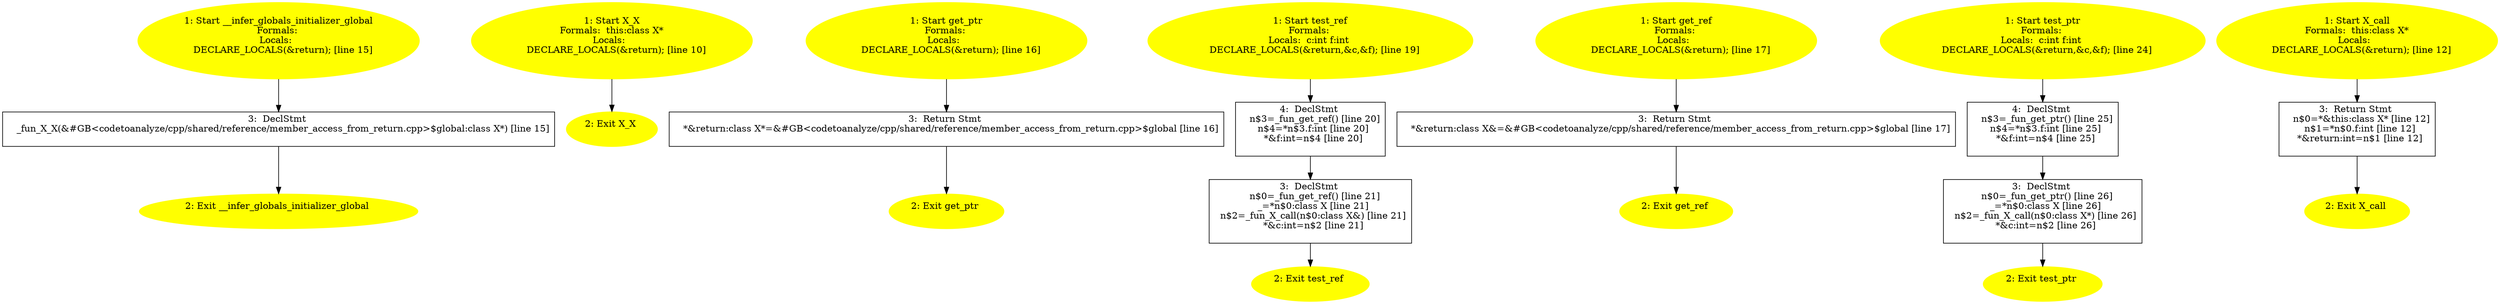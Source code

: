 /* @generated */
digraph iCFG {
"__infer_globals_initializer_global.bdc08c089842ce08b974b22a75daf78e_3" [label="3:  DeclStmt \n   _fun_X_X(&#GB<codetoanalyze/cpp/shared/reference/member_access_from_return.cpp>$global:class X*) [line 15]\n " shape="box"]
	

	 "__infer_globals_initializer_global.bdc08c089842ce08b974b22a75daf78e_3" -> "__infer_globals_initializer_global.bdc08c089842ce08b974b22a75daf78e_2" ;
"__infer_globals_initializer_global.bdc08c089842ce08b974b22a75daf78e_2" [label="2: Exit __infer_globals_initializer_global \n  " color=yellow style=filled]
	

"__infer_globals_initializer_global.bdc08c089842ce08b974b22a75daf78e_1" [label="1: Start __infer_globals_initializer_global\nFormals: \nLocals:  \n   DECLARE_LOCALS(&return); [line 15]\n " color=yellow style=filled]
	

	 "__infer_globals_initializer_global.bdc08c089842ce08b974b22a75daf78e_1" -> "__infer_globals_initializer_global.bdc08c089842ce08b974b22a75daf78e_3" ;
"X_X{_ZN1XC1Ev}.dbc1390b15606562094682699e12caba_2" [label="2: Exit X_X \n  " color=yellow style=filled]
	

"X_X{_ZN1XC1Ev}.dbc1390b15606562094682699e12caba_1" [label="1: Start X_X\nFormals:  this:class X*\nLocals:  \n   DECLARE_LOCALS(&return); [line 10]\n " color=yellow style=filled]
	

	 "X_X{_ZN1XC1Ev}.dbc1390b15606562094682699e12caba_1" -> "X_X{_ZN1XC1Ev}.dbc1390b15606562094682699e12caba_2" ;
"get_ptr{d41d8cd98f00b204e9800998ecf8427e_Z7get_ptrv}.79c23fccc4af78490d3b790f3bfe4b4b_3" [label="3:  Return Stmt \n   *&return:class X*=&#GB<codetoanalyze/cpp/shared/reference/member_access_from_return.cpp>$global [line 16]\n " shape="box"]
	

	 "get_ptr{d41d8cd98f00b204e9800998ecf8427e_Z7get_ptrv}.79c23fccc4af78490d3b790f3bfe4b4b_3" -> "get_ptr{d41d8cd98f00b204e9800998ecf8427e_Z7get_ptrv}.79c23fccc4af78490d3b790f3bfe4b4b_2" ;
"get_ptr{d41d8cd98f00b204e9800998ecf8427e_Z7get_ptrv}.79c23fccc4af78490d3b790f3bfe4b4b_2" [label="2: Exit get_ptr \n  " color=yellow style=filled]
	

"get_ptr{d41d8cd98f00b204e9800998ecf8427e_Z7get_ptrv}.79c23fccc4af78490d3b790f3bfe4b4b_1" [label="1: Start get_ptr\nFormals: \nLocals:  \n   DECLARE_LOCALS(&return); [line 16]\n " color=yellow style=filled]
	

	 "get_ptr{d41d8cd98f00b204e9800998ecf8427e_Z7get_ptrv}.79c23fccc4af78490d3b790f3bfe4b4b_1" -> "get_ptr{d41d8cd98f00b204e9800998ecf8427e_Z7get_ptrv}.79c23fccc4af78490d3b790f3bfe4b4b_3" ;
"test_ref{d41d8cd98f00b204e9800998ecf8427e_Z8test_refv}.00ae903ec76106232cfb760d7c58e99e_4" [label="4:  DeclStmt \n   n$3=_fun_get_ref() [line 20]\n  n$4=*n$3.f:int [line 20]\n  *&f:int=n$4 [line 20]\n " shape="box"]
	

	 "test_ref{d41d8cd98f00b204e9800998ecf8427e_Z8test_refv}.00ae903ec76106232cfb760d7c58e99e_4" -> "test_ref{d41d8cd98f00b204e9800998ecf8427e_Z8test_refv}.00ae903ec76106232cfb760d7c58e99e_3" ;
"test_ref{d41d8cd98f00b204e9800998ecf8427e_Z8test_refv}.00ae903ec76106232cfb760d7c58e99e_3" [label="3:  DeclStmt \n   n$0=_fun_get_ref() [line 21]\n  _=*n$0:class X [line 21]\n  n$2=_fun_X_call(n$0:class X&) [line 21]\n  *&c:int=n$2 [line 21]\n " shape="box"]
	

	 "test_ref{d41d8cd98f00b204e9800998ecf8427e_Z8test_refv}.00ae903ec76106232cfb760d7c58e99e_3" -> "test_ref{d41d8cd98f00b204e9800998ecf8427e_Z8test_refv}.00ae903ec76106232cfb760d7c58e99e_2" ;
"test_ref{d41d8cd98f00b204e9800998ecf8427e_Z8test_refv}.00ae903ec76106232cfb760d7c58e99e_2" [label="2: Exit test_ref \n  " color=yellow style=filled]
	

"test_ref{d41d8cd98f00b204e9800998ecf8427e_Z8test_refv}.00ae903ec76106232cfb760d7c58e99e_1" [label="1: Start test_ref\nFormals: \nLocals:  c:int f:int \n   DECLARE_LOCALS(&return,&c,&f); [line 19]\n " color=yellow style=filled]
	

	 "test_ref{d41d8cd98f00b204e9800998ecf8427e_Z8test_refv}.00ae903ec76106232cfb760d7c58e99e_1" -> "test_ref{d41d8cd98f00b204e9800998ecf8427e_Z8test_refv}.00ae903ec76106232cfb760d7c58e99e_4" ;
"get_ref{d41d8cd98f00b204e9800998ecf8427e_Z7get_refv}.bbbf241bd8d761aafd6f3adea16247b8_3" [label="3:  Return Stmt \n   *&return:class X&=&#GB<codetoanalyze/cpp/shared/reference/member_access_from_return.cpp>$global [line 17]\n " shape="box"]
	

	 "get_ref{d41d8cd98f00b204e9800998ecf8427e_Z7get_refv}.bbbf241bd8d761aafd6f3adea16247b8_3" -> "get_ref{d41d8cd98f00b204e9800998ecf8427e_Z7get_refv}.bbbf241bd8d761aafd6f3adea16247b8_2" ;
"get_ref{d41d8cd98f00b204e9800998ecf8427e_Z7get_refv}.bbbf241bd8d761aafd6f3adea16247b8_2" [label="2: Exit get_ref \n  " color=yellow style=filled]
	

"get_ref{d41d8cd98f00b204e9800998ecf8427e_Z7get_refv}.bbbf241bd8d761aafd6f3adea16247b8_1" [label="1: Start get_ref\nFormals: \nLocals:  \n   DECLARE_LOCALS(&return); [line 17]\n " color=yellow style=filled]
	

	 "get_ref{d41d8cd98f00b204e9800998ecf8427e_Z7get_refv}.bbbf241bd8d761aafd6f3adea16247b8_1" -> "get_ref{d41d8cd98f00b204e9800998ecf8427e_Z7get_refv}.bbbf241bd8d761aafd6f3adea16247b8_3" ;
"test_ptr{d41d8cd98f00b204e9800998ecf8427e_Z8test_ptrv}.54501b574aafef92905574577880c5c8_4" [label="4:  DeclStmt \n   n$3=_fun_get_ptr() [line 25]\n  n$4=*n$3.f:int [line 25]\n  *&f:int=n$4 [line 25]\n " shape="box"]
	

	 "test_ptr{d41d8cd98f00b204e9800998ecf8427e_Z8test_ptrv}.54501b574aafef92905574577880c5c8_4" -> "test_ptr{d41d8cd98f00b204e9800998ecf8427e_Z8test_ptrv}.54501b574aafef92905574577880c5c8_3" ;
"test_ptr{d41d8cd98f00b204e9800998ecf8427e_Z8test_ptrv}.54501b574aafef92905574577880c5c8_3" [label="3:  DeclStmt \n   n$0=_fun_get_ptr() [line 26]\n  _=*n$0:class X [line 26]\n  n$2=_fun_X_call(n$0:class X*) [line 26]\n  *&c:int=n$2 [line 26]\n " shape="box"]
	

	 "test_ptr{d41d8cd98f00b204e9800998ecf8427e_Z8test_ptrv}.54501b574aafef92905574577880c5c8_3" -> "test_ptr{d41d8cd98f00b204e9800998ecf8427e_Z8test_ptrv}.54501b574aafef92905574577880c5c8_2" ;
"test_ptr{d41d8cd98f00b204e9800998ecf8427e_Z8test_ptrv}.54501b574aafef92905574577880c5c8_2" [label="2: Exit test_ptr \n  " color=yellow style=filled]
	

"test_ptr{d41d8cd98f00b204e9800998ecf8427e_Z8test_ptrv}.54501b574aafef92905574577880c5c8_1" [label="1: Start test_ptr\nFormals: \nLocals:  c:int f:int \n   DECLARE_LOCALS(&return,&c,&f); [line 24]\n " color=yellow style=filled]
	

	 "test_ptr{d41d8cd98f00b204e9800998ecf8427e_Z8test_ptrv}.54501b574aafef92905574577880c5c8_1" -> "test_ptr{d41d8cd98f00b204e9800998ecf8427e_Z8test_ptrv}.54501b574aafef92905574577880c5c8_4" ;
"X_call(_ZN1X4callEv).e5f54fa192c076ff324e30be8054f005_3" [label="3:  Return Stmt \n   n$0=*&this:class X* [line 12]\n  n$1=*n$0.f:int [line 12]\n  *&return:int=n$1 [line 12]\n " shape="box"]
	

	 "X_call(_ZN1X4callEv).e5f54fa192c076ff324e30be8054f005_3" -> "X_call(_ZN1X4callEv).e5f54fa192c076ff324e30be8054f005_2" ;
"X_call(_ZN1X4callEv).e5f54fa192c076ff324e30be8054f005_2" [label="2: Exit X_call \n  " color=yellow style=filled]
	

"X_call(_ZN1X4callEv).e5f54fa192c076ff324e30be8054f005_1" [label="1: Start X_call\nFormals:  this:class X*\nLocals:  \n   DECLARE_LOCALS(&return); [line 12]\n " color=yellow style=filled]
	

	 "X_call(_ZN1X4callEv).e5f54fa192c076ff324e30be8054f005_1" -> "X_call(_ZN1X4callEv).e5f54fa192c076ff324e30be8054f005_3" ;
}
